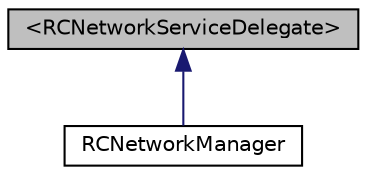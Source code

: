 digraph G
{
  edge [fontname="Helvetica",fontsize="10",labelfontname="Helvetica",labelfontsize="10"];
  node [fontname="Helvetica",fontsize="10",shape=record];
  Node1 [label="\<RCNetworkServiceDelegate\>",height=0.2,width=0.4,color="black", fillcolor="grey75", style="filled" fontcolor="black"];
  Node1 -> Node2 [dir="back",color="midnightblue",fontsize="10",style="solid",fontname="Helvetica"];
  Node2 [label="RCNetworkManager",height=0.2,width=0.4,color="black", fillcolor="white", style="filled",URL="$interface_r_c_network_manager.html",tooltip="ネットワーク管理クラス(Singlton)"];
}
